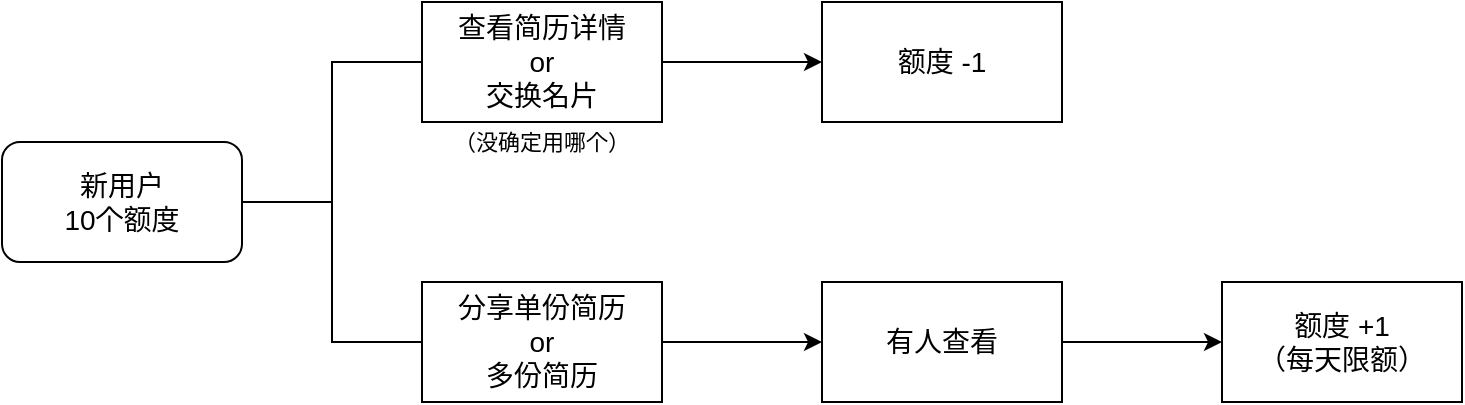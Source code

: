 <mxfile version="10.6.0" type="github"><diagram id="kWvImmL2sgMeLk6WEGq5" name="第 1 页"><mxGraphModel dx="741" dy="403" grid="1" gridSize="10" guides="1" tooltips="1" connect="1" arrows="1" fold="1" page="1" pageScale="1" pageWidth="1169" pageHeight="827" math="0" shadow="0"><root><mxCell id="0"/><mxCell id="1" parent="0"/><mxCell id="Qhti0prFHNKNnXH03n66-1" value="新用户&lt;br style=&quot;font-size: 14px;&quot;&gt;10个额度&lt;br style=&quot;font-size: 14px;&quot;&gt;" style="rounded=1;whiteSpace=wrap;html=1;fontSize=14;" parent="1" vertex="1"><mxGeometry x="230" y="250" width="120" height="60" as="geometry"/></mxCell><mxCell id="Qhti0prFHNKNnXH03n66-5" value="" style="strokeWidth=1;html=1;shape=mxgraph.flowchart.annotation_2;align=left;fontSize=14;" parent="1" vertex="1"><mxGeometry x="350" y="210" width="90" height="140" as="geometry"/></mxCell><mxCell id="Qhti0prFHNKNnXH03n66-9" value="" style="edgeStyle=orthogonalEdgeStyle;rounded=0;orthogonalLoop=1;jettySize=auto;html=1;fontSize=14;" parent="1" source="Qhti0prFHNKNnXH03n66-6" target="Qhti0prFHNKNnXH03n66-8" edge="1"><mxGeometry relative="1" as="geometry"/></mxCell><mxCell id="Qhti0prFHNKNnXH03n66-6" value="查看简历详情&lt;br&gt;or&lt;br&gt;交换名片&lt;br&gt;" style="rounded=0;whiteSpace=wrap;html=1;strokeWidth=1;fontSize=14;" parent="1" vertex="1"><mxGeometry x="440" y="180" width="120" height="60" as="geometry"/></mxCell><mxCell id="Qhti0prFHNKNnXH03n66-8" value="额度 -1&lt;br&gt;" style="rounded=0;whiteSpace=wrap;html=1;strokeWidth=1;fontSize=14;" parent="1" vertex="1"><mxGeometry x="640" y="180" width="120" height="60" as="geometry"/></mxCell><mxCell id="Qhti0prFHNKNnXH03n66-11" value="" style="edgeStyle=orthogonalEdgeStyle;rounded=0;orthogonalLoop=1;jettySize=auto;html=1;fontSize=14;" parent="1" source="Qhti0prFHNKNnXH03n66-7" target="Qhti0prFHNKNnXH03n66-10" edge="1"><mxGeometry relative="1" as="geometry"/></mxCell><mxCell id="Qhti0prFHNKNnXH03n66-7" value="分享单份简历&lt;br&gt;or&lt;br&gt;多份简历&lt;br&gt;" style="rounded=0;whiteSpace=wrap;html=1;strokeWidth=1;fontSize=14;" parent="1" vertex="1"><mxGeometry x="440" y="320" width="120" height="60" as="geometry"/></mxCell><mxCell id="Qhti0prFHNKNnXH03n66-13" value="" style="edgeStyle=orthogonalEdgeStyle;rounded=0;orthogonalLoop=1;jettySize=auto;html=1;fontSize=14;" parent="1" source="Qhti0prFHNKNnXH03n66-10" target="Qhti0prFHNKNnXH03n66-12" edge="1"><mxGeometry relative="1" as="geometry"/></mxCell><mxCell id="Qhti0prFHNKNnXH03n66-10" value="有人查看&lt;br&gt;" style="rounded=0;whiteSpace=wrap;html=1;strokeWidth=1;fontSize=14;" parent="1" vertex="1"><mxGeometry x="640" y="320" width="120" height="60" as="geometry"/></mxCell><mxCell id="Qhti0prFHNKNnXH03n66-12" value="额度 +1&lt;br&gt;（每天限额）&lt;br&gt;" style="rounded=0;whiteSpace=wrap;html=1;strokeWidth=1;fontSize=14;" parent="1" vertex="1"><mxGeometry x="840" y="320" width="120" height="60" as="geometry"/></mxCell><mxCell id="Qhti0prFHNKNnXH03n66-15" value="（没确定用哪个）" style="text;html=1;strokeColor=none;fillColor=none;align=center;verticalAlign=middle;whiteSpace=wrap;rounded=0;fontSize=11;" parent="1" vertex="1"><mxGeometry x="440" y="240" width="120" height="20" as="geometry"/></mxCell></root></mxGraphModel></diagram></mxfile>